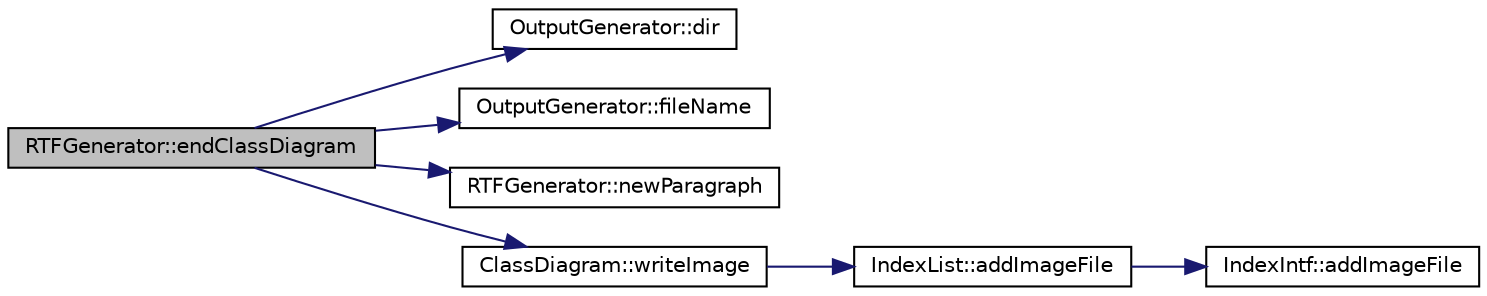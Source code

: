 digraph "RTFGenerator::endClassDiagram"
{
 // LATEX_PDF_SIZE
  edge [fontname="Helvetica",fontsize="10",labelfontname="Helvetica",labelfontsize="10"];
  node [fontname="Helvetica",fontsize="10",shape=record];
  rankdir="LR";
  Node1 [label="RTFGenerator::endClassDiagram",height=0.2,width=0.4,color="black", fillcolor="grey75", style="filled", fontcolor="black",tooltip=" "];
  Node1 -> Node2 [color="midnightblue",fontsize="10",style="solid",fontname="Helvetica"];
  Node2 [label="OutputGenerator::dir",height=0.2,width=0.4,color="black", fillcolor="white", style="filled",URL="$classOutputGenerator.html#a595e39d22e92ac09d24706829b532b00",tooltip=" "];
  Node1 -> Node3 [color="midnightblue",fontsize="10",style="solid",fontname="Helvetica"];
  Node3 [label="OutputGenerator::fileName",height=0.2,width=0.4,color="black", fillcolor="white", style="filled",URL="$classOutputGenerator.html#ae347a53e8ee0d9c43c0590134c8e965d",tooltip=" "];
  Node1 -> Node4 [color="midnightblue",fontsize="10",style="solid",fontname="Helvetica"];
  Node4 [label="RTFGenerator::newParagraph",height=0.2,width=0.4,color="black", fillcolor="white", style="filled",URL="$classRTFGenerator.html#a19bbf6e08804ee457c7aa9e07b833ba0",tooltip=" "];
  Node1 -> Node5 [color="midnightblue",fontsize="10",style="solid",fontname="Helvetica"];
  Node5 [label="ClassDiagram::writeImage",height=0.2,width=0.4,color="black", fillcolor="white", style="filled",URL="$classClassDiagram.html#a79829a2cdb414f49e138e3df9eeb14cd",tooltip=" "];
  Node5 -> Node6 [color="midnightblue",fontsize="10",style="solid",fontname="Helvetica"];
  Node6 [label="IndexList::addImageFile",height=0.2,width=0.4,color="black", fillcolor="white", style="filled",URL="$classIndexList.html#aac3c1b70be363f488269cd9054cc7621",tooltip=" "];
  Node6 -> Node7 [color="midnightblue",fontsize="10",style="solid",fontname="Helvetica"];
  Node7 [label="IndexIntf::addImageFile",height=0.2,width=0.4,color="black", fillcolor="white", style="filled",URL="$classIndexIntf.html#a6707d3e6f353a77c087d13a6d707dc43",tooltip=" "];
}

